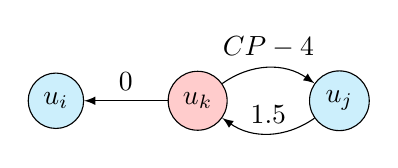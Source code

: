 \begin{tikzpicture}[scale=0.3]
\def \radius {6cm}
\node[draw, circle, fill=cyan!20] at ({0}:\radius) (n1) {$u_j$};
\node[draw, circle, fill=cyan!20] at ({180}:\radius) (n2) {$u_i$};
\node[draw, circle, fill=red!20] at (0,0) (n3) {$u_k$};
\path[->, >=latex] (n3) edge  node[above]{0} (n2);
\path[->, >=latex] (n3) edge [bend left=35] node[above]{$CP-4$} (n1);
\path[->, >=latex] (n1) edge [bend left=35] node[above]{$1.5$} (n3);
\end{tikzpicture}
